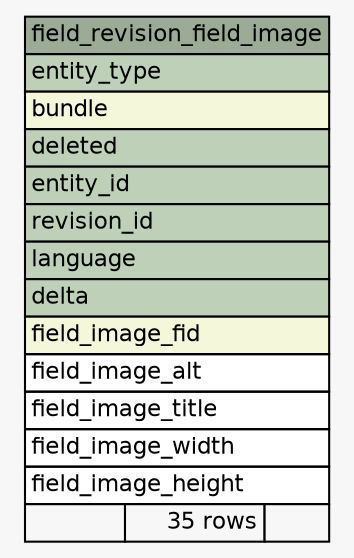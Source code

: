 // dot 2.30.1 on Mac OS X 10.8.3
// SchemaSpy rev 590
digraph "field_revision_field_image" {
  graph [
    rankdir="RL"
    bgcolor="#f7f7f7"
    nodesep="0.18"
    ranksep="0.46"
    fontname="Helvetica"
    fontsize="11"
  ];
  node [
    fontname="Helvetica"
    fontsize="11"
    shape="plaintext"
  ];
  edge [
    arrowsize="0.8"
  ];
  "field_revision_field_image" [
    label=<
    <TABLE BORDER="0" CELLBORDER="1" CELLSPACING="0" BGCOLOR="#ffffff">
      <TR><TD COLSPAN="3" BGCOLOR="#9bab96" ALIGN="CENTER">field_revision_field_image</TD></TR>
      <TR><TD PORT="entity_type" COLSPAN="3" BGCOLOR="#bed1b8" ALIGN="LEFT">entity_type</TD></TR>
      <TR><TD PORT="bundle" COLSPAN="3" BGCOLOR="#f4f7da" ALIGN="LEFT">bundle</TD></TR>
      <TR><TD PORT="deleted" COLSPAN="3" BGCOLOR="#bed1b8" ALIGN="LEFT">deleted</TD></TR>
      <TR><TD PORT="entity_id" COLSPAN="3" BGCOLOR="#bed1b8" ALIGN="LEFT">entity_id</TD></TR>
      <TR><TD PORT="revision_id" COLSPAN="3" BGCOLOR="#bed1b8" ALIGN="LEFT">revision_id</TD></TR>
      <TR><TD PORT="language" COLSPAN="3" BGCOLOR="#bed1b8" ALIGN="LEFT">language</TD></TR>
      <TR><TD PORT="delta" COLSPAN="3" BGCOLOR="#bed1b8" ALIGN="LEFT">delta</TD></TR>
      <TR><TD PORT="field_image_fid" COLSPAN="3" BGCOLOR="#f4f7da" ALIGN="LEFT">field_image_fid</TD></TR>
      <TR><TD PORT="field_image_alt" COLSPAN="3" ALIGN="LEFT">field_image_alt</TD></TR>
      <TR><TD PORT="field_image_title" COLSPAN="3" ALIGN="LEFT">field_image_title</TD></TR>
      <TR><TD PORT="field_image_width" COLSPAN="3" ALIGN="LEFT">field_image_width</TD></TR>
      <TR><TD PORT="field_image_height" COLSPAN="3" ALIGN="LEFT">field_image_height</TD></TR>
      <TR><TD ALIGN="LEFT" BGCOLOR="#f7f7f7">  </TD><TD ALIGN="RIGHT" BGCOLOR="#f7f7f7">35 rows</TD><TD ALIGN="RIGHT" BGCOLOR="#f7f7f7">  </TD></TR>
    </TABLE>>
    URL="tables/field_revision_field_image.html"
    tooltip="field_revision_field_image"
  ];
}
